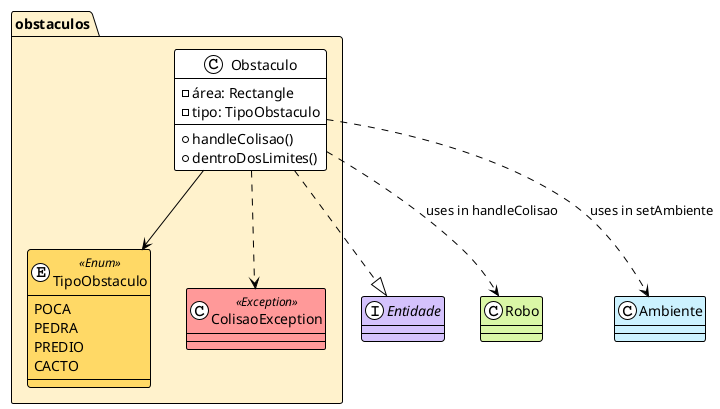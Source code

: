 @startuml
!theme plain
skinparam class {
    BackgroundColor<<Class>> #D5E8D4
    BackgroundColor<<Enum>> #FFD966
    BackgroundColor<<Exception>> #FF9999
}

package obstaculos #FFF2CC {
    class Obstaculo {
        - área: Rectangle
        - tipo: TipoObstaculo
        + handleColisao()
        + dentroDosLimites()
    }

    enum TipoObstaculo <<Enum>> {
        POCA
        PEDRA
        PREDIO
        CACTO
    }

    class ColisaoException <<Exception>> {}
}

' External references
interface "Entidade" as Entidade #D4C2FC
class "Robo" as Robo #DAF7A6
class "Ambiente" as Ambiente #CCF2FF

' Relationships
Obstaculo ..|> Entidade
Obstaculo --> TipoObstaculo
Obstaculo ..> ColisaoException
Obstaculo ..> Robo: uses in handleColisao
Obstaculo ..> Ambiente: uses in setAmbiente
@enduml
